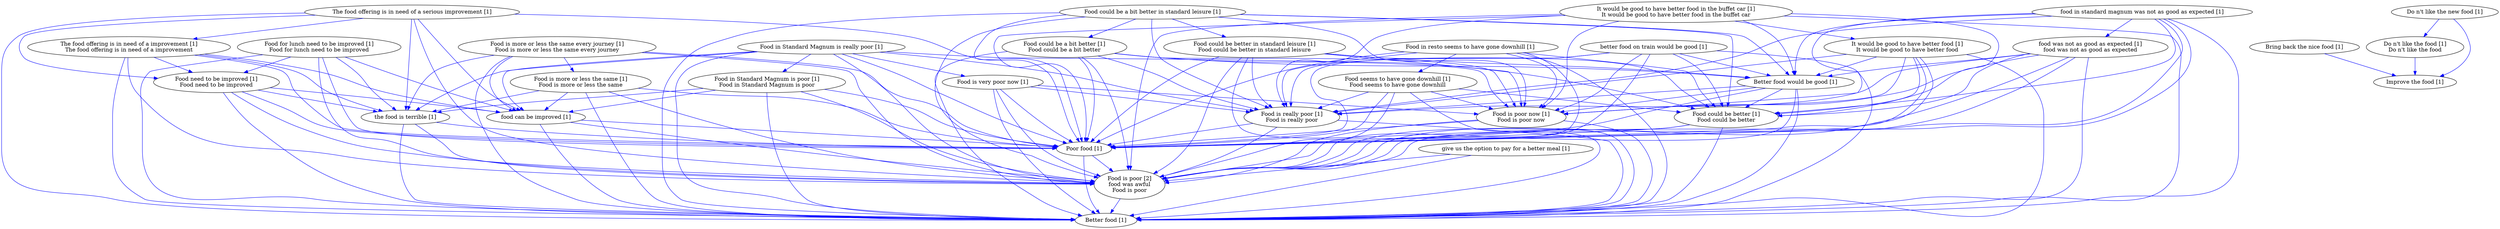 digraph collapsedGraph {
"Food is poor [2]\nfood was awful\nFood is poor""Better food [1]""Better food would be good [1]""Bring back the nice food [1]""Do n't like the new food [1]""Do n't like the food [1]\nDo n't like the food""Food could be a bit better in standard leisure [1]""Food could be better in standard leisure [1]\nFood could be better in standard leisure""Food could be better [1]\nFood could be better""Food could be a bit better [1]\nFood could be a bit better""Food for lunch need to be improved [1]\nFood for lunch need to be improved""Food need to be improved [1]\nFood need to be improved""Food in Standard Magnum is really poor [1]""Food in Standard Magnum is poor [1]\nFood in Standard Magnum is poor""Food is really poor [1]\nFood is really poor""Food in resto seems to have gone downhill [1]""Food seems to have gone downhill [1]\nFood seems to have gone downhill""Food is more or less the same every journey [1]\nFood is more or less the same every journey""Food is more or less the same [1]\nFood is more or less the same""Food is very poor now [1]""Food is poor now [1]\nFood is poor now""Improve the food [1]""It would be good to have better food in the buffet car [1]\nIt would be good to have better food in the buffet car""It would be good to have better food [1]\nIt would be good to have better food""Poor food [1]""The food offering is in need of a serious improvement [1]""The food offering is in need of a improvement [1]\nThe food offering is in need of a improvement""better food on train would be good [1]""food can be improved [1]""food in standard magnum was not as good as expected [1]""food was not as good as expected [1]\nfood was not as good as expected""give us the option to pay for a better meal [1]""the food is terrible [1]""Food is poor [2]\nfood was awful\nFood is poor" -> "Better food [1]" [color=blue]
"Food is more or less the same [1]\nFood is more or less the same" -> "the food is terrible [1]" [color=blue]
"Food could be better in standard leisure [1]\nFood could be better in standard leisure" -> "Poor food [1]" [color=blue]
"food was not as good as expected [1]\nfood was not as good as expected" -> "Food is poor [2]\nfood was awful\nFood is poor" [color=blue]
"Food could be better in standard leisure [1]\nFood could be better in standard leisure" -> "Better food [1]" [color=blue]
"food in standard magnum was not as good as expected [1]" -> "Better food [1]" [color=blue]
"food in standard magnum was not as good as expected [1]" -> "Poor food [1]" [color=blue]
"food was not as good as expected [1]\nfood was not as good as expected" -> "Food is poor now [1]\nFood is poor now" [color=blue]
"give us the option to pay for a better meal [1]" -> "Food is poor [2]\nfood was awful\nFood is poor" [color=blue]
"Food in Standard Magnum is really poor [1]" -> "Food is very poor now [1]" [color=blue]
"Food in Standard Magnum is really poor [1]" -> "Food is poor [2]\nfood was awful\nFood is poor" [color=blue]
"Food could be a bit better in standard leisure [1]" -> "Food is poor [2]\nfood was awful\nFood is poor" [color=blue]
"Food could be a bit better in standard leisure [1]" -> "Food is poor now [1]\nFood is poor now" [color=blue]
"better food on train would be good [1]" -> "Food is poor [2]\nfood was awful\nFood is poor" [color=blue]
"Food could be a bit better in standard leisure [1]" -> "Better food [1]" [color=blue]
"Food need to be improved [1]\nFood need to be improved" -> "Better food [1]" [color=blue]
"Food need to be improved [1]\nFood need to be improved" -> "Poor food [1]" [color=blue]
"Food could be a bit better in standard leisure [1]" -> "Poor food [1]" [color=blue]
"Food could be a bit better in standard leisure [1]" -> "Better food would be good [1]" [color=blue]
"Food is more or less the same [1]\nFood is more or less the same" -> "Food is poor [2]\nfood was awful\nFood is poor" [color=blue]
"Better food would be good [1]" -> "Food is poor now [1]\nFood is poor now" [color=blue]
"Food is more or less the same [1]\nFood is more or less the same" -> "food can be improved [1]" [color=blue]
"Food for lunch need to be improved [1]\nFood for lunch need to be improved" -> "food can be improved [1]" [color=blue]
"better food on train would be good [1]" -> "Food is poor now [1]\nFood is poor now" [color=blue]
"Food could be better in standard leisure [1]\nFood could be better in standard leisure" -> "Food is poor [2]\nfood was awful\nFood is poor" [color=blue]
"food was not as good as expected [1]\nfood was not as good as expected" -> "Poor food [1]" [color=blue]
"food was not as good as expected [1]\nfood was not as good as expected" -> "Better food [1]" [color=blue]
"Food is more or less the same [1]\nFood is more or less the same" -> "Poor food [1]" [color=blue]
"Food is more or less the same [1]\nFood is more or less the same" -> "Better food [1]" [color=blue]
"The food offering is in need of a serious improvement [1]" -> "the food is terrible [1]" [color=blue]
"Food seems to have gone downhill [1]\nFood seems to have gone downhill" -> "Poor food [1]" [color=blue]
"Food seems to have gone downhill [1]\nFood seems to have gone downhill" -> "Better food [1]" [color=blue]
"The food offering is in need of a serious improvement [1]" -> "Food is poor [2]\nfood was awful\nFood is poor" [color=blue]
"food can be improved [1]" -> "Poor food [1]" [color=blue]
"Food could be a bit better in standard leisure [1]" -> "Food is really poor [1]\nFood is really poor" [color=blue]
"Food is poor now [1]\nFood is poor now" -> "Better food [1]" [color=blue]
"food in standard magnum was not as good as expected [1]" -> "Food is poor now [1]\nFood is poor now" [color=blue]
"Food is poor now [1]\nFood is poor now" -> "Poor food [1]" [color=blue]
"food can be improved [1]" -> "Better food [1]" [color=blue]
"Food in Standard Magnum is poor [1]\nFood in Standard Magnum is poor" -> "Food is poor [2]\nfood was awful\nFood is poor" [color=blue]
"Food is very poor now [1]" -> "Food is poor [2]\nfood was awful\nFood is poor" [color=blue]
"Food is poor now [1]\nFood is poor now" -> "Food is poor [2]\nfood was awful\nFood is poor" [color=blue]
"Food in Standard Magnum is poor [1]\nFood in Standard Magnum is poor" -> "the food is terrible [1]" [color=blue]
"food was not as good as expected [1]\nfood was not as good as expected" -> "Food is really poor [1]\nFood is really poor" [color=blue]
"It would be good to have better food in the buffet car [1]\nIt would be good to have better food in the buffet car" -> "Food could be better [1]\nFood could be better" [color=blue]
"Food could be a bit better [1]\nFood could be a bit better" -> "Food is poor [2]\nfood was awful\nFood is poor" [color=blue]
"Food for lunch need to be improved [1]\nFood for lunch need to be improved" -> "Poor food [1]" [color=blue]
"Food for lunch need to be improved [1]\nFood for lunch need to be improved" -> "Better food [1]" [color=blue]
"Food is more or less the same every journey [1]\nFood is more or less the same every journey" -> "Poor food [1]" [color=blue]
"It would be good to have better food in the buffet car [1]\nIt would be good to have better food in the buffet car" -> "Food is really poor [1]\nFood is really poor" [color=blue]
"Better food would be good [1]" -> "Better food [1]" [color=blue]
"Better food would be good [1]" -> "Poor food [1]" [color=blue]
"Food is more or less the same every journey [1]\nFood is more or less the same every journey" -> "Better food [1]" [color=blue]
"Food is more or less the same every journey [1]\nFood is more or less the same every journey" -> "food can be improved [1]" [color=blue]
"Food in resto seems to have gone downhill [1]" -> "Food is poor [2]\nfood was awful\nFood is poor" [color=blue]
"better food on train would be good [1]" -> "Better food [1]" [color=blue]
"food was not as good as expected [1]\nfood was not as good as expected" -> "Food could be better [1]\nFood could be better" [color=blue]
"The food offering is in need of a serious improvement [1]" -> "food can be improved [1]" [color=blue]
"better food on train would be good [1]" -> "Poor food [1]" [color=blue]
"Food seems to have gone downhill [1]\nFood seems to have gone downhill" -> "Food is really poor [1]\nFood is really poor" [color=blue]
"The food offering is in need of a improvement [1]\nThe food offering is in need of a improvement" -> "food can be improved [1]" [color=blue]
"give us the option to pay for a better meal [1]" -> "Better food [1]" [color=blue]
"Food is very poor now [1]" -> "Poor food [1]" [color=blue]
"Food in resto seems to have gone downhill [1]" -> "Food is poor now [1]\nFood is poor now" [color=blue]
"Food is very poor now [1]" -> "Better food [1]" [color=blue]
"Food need to be improved [1]\nFood need to be improved" -> "food can be improved [1]" [color=blue]
"food was not as good as expected [1]\nfood was not as good as expected" -> "Better food would be good [1]" [color=blue]
"The food offering is in need of a improvement [1]\nThe food offering is in need of a improvement" -> "Food is poor [2]\nfood was awful\nFood is poor" [color=blue]
"Food need to be improved [1]\nFood need to be improved" -> "Food is poor [2]\nfood was awful\nFood is poor" [color=blue]
"It would be good to have better food in the buffet car [1]\nIt would be good to have better food in the buffet car" -> "Better food [1]" [color=blue]
"food in standard magnum was not as good as expected [1]" -> "Food could be better [1]\nFood could be better" [color=blue]
"food in standard magnum was not as good as expected [1]" -> "Better food would be good [1]" [color=blue]
"the food is terrible [1]" -> "Better food [1]" [color=blue]
"food in standard magnum was not as good as expected [1]" -> "Food is really poor [1]\nFood is really poor" [color=blue]
"the food is terrible [1]" -> "Poor food [1]" [color=blue]
"food in standard magnum was not as good as expected [1]" -> "Food is poor [2]\nfood was awful\nFood is poor" [color=blue]
"Better food would be good [1]" -> "Food could be better [1]\nFood could be better" [color=blue]
"Food could be better in standard leisure [1]\nFood could be better in standard leisure" -> "Food is really poor [1]\nFood is really poor" [color=blue]
"It would be good to have better food in the buffet car [1]\nIt would be good to have better food in the buffet car" -> "Poor food [1]" [color=blue]
"Better food would be good [1]" -> "Food is really poor [1]\nFood is really poor" [color=blue]
"better food on train would be good [1]" -> "Food is really poor [1]\nFood is really poor" [color=blue]
"The food offering is in need of a serious improvement [1]" -> "Better food [1]" [color=blue]
"The food offering is in need of a serious improvement [1]" -> "Poor food [1]" [color=blue]
"Food seems to have gone downhill [1]\nFood seems to have gone downhill" -> "Food could be better [1]\nFood could be better" [color=blue]
"The food offering is in need of a serious improvement [1]" -> "Food need to be improved [1]\nFood need to be improved" [color=blue]
"better food on train would be good [1]" -> "Food could be better [1]\nFood could be better" [color=blue]
"Food in resto seems to have gone downhill [1]" -> "Poor food [1]" [color=blue]
"Food in resto seems to have gone downhill [1]" -> "Better food [1]" [color=blue]
"Food could be a bit better [1]\nFood could be a bit better" -> "Better food [1]" [color=blue]
"Food could be a bit better [1]\nFood could be a bit better" -> "Poor food [1]" [color=blue]
"Food could be better in standard leisure [1]\nFood could be better in standard leisure" -> "Better food would be good [1]" [color=blue]
"The food offering is in need of a improvement [1]\nThe food offering is in need of a improvement" -> "the food is terrible [1]" [color=blue]
"Food in Standard Magnum is poor [1]\nFood in Standard Magnum is poor" -> "food can be improved [1]" [color=blue]
"Food is really poor [1]\nFood is really poor" -> "Better food [1]" [color=blue]
"Food is really poor [1]\nFood is really poor" -> "Poor food [1]" [color=blue]
"It would be good to have better food [1]\nIt would be good to have better food" -> "Food is really poor [1]\nFood is really poor" [color=blue]
"It would be good to have better food [1]\nIt would be good to have better food" -> "Food could be better [1]\nFood could be better" [color=blue]
"Bring back the nice food [1]" -> "Improve the food [1]" [color=blue]
"the food is terrible [1]" -> "Food is poor [2]\nfood was awful\nFood is poor" [color=blue]
"Food for lunch need to be improved [1]\nFood for lunch need to be improved" -> "the food is terrible [1]" [color=blue]
"Food in resto seems to have gone downhill [1]" -> "Food could be better [1]\nFood could be better" [color=blue]
"Food in resto seems to have gone downhill [1]" -> "Food is really poor [1]\nFood is really poor" [color=blue]
"Food for lunch need to be improved [1]\nFood for lunch need to be improved" -> "Food is poor [2]\nfood was awful\nFood is poor" [color=blue]
"Food is really poor [1]\nFood is really poor" -> "Food is poor [2]\nfood was awful\nFood is poor" [color=blue]
"Food could be a bit better [1]\nFood could be a bit better" -> "Food is really poor [1]\nFood is really poor" [color=blue]
"Food seems to have gone downhill [1]\nFood seems to have gone downhill" -> "Food is poor [2]\nfood was awful\nFood is poor" [color=blue]
"Food in Standard Magnum is poor [1]\nFood in Standard Magnum is poor" -> "Better food [1]" [color=blue]
"Food in Standard Magnum is poor [1]\nFood in Standard Magnum is poor" -> "Poor food [1]" [color=blue]
"Food is more or less the same every journey [1]\nFood is more or less the same every journey" -> "Food is poor [2]\nfood was awful\nFood is poor" [color=blue]
"Food is more or less the same every journey [1]\nFood is more or less the same every journey" -> "the food is terrible [1]" [color=blue]
"It would be good to have better food [1]\nIt would be good to have better food" -> "Food is poor [2]\nfood was awful\nFood is poor" [color=blue]
"Food is very poor now [1]" -> "Food is really poor [1]\nFood is really poor" [color=blue]
"Better food would be good [1]" -> "Food is poor [2]\nfood was awful\nFood is poor" [color=blue]
"It would be good to have better food [1]\nIt would be good to have better food" -> "Food is poor now [1]\nFood is poor now" [color=blue]
"The food offering is in need of a improvement [1]\nThe food offering is in need of a improvement" -> "Poor food [1]" [color=blue]
"The food offering is in need of a improvement [1]\nThe food offering is in need of a improvement" -> "Better food [1]" [color=blue]
"It would be good to have better food [1]\nIt would be good to have better food" -> "Better food would be good [1]" [color=blue]
"The food offering is in need of a improvement [1]\nThe food offering is in need of a improvement" -> "Food need to be improved [1]\nFood need to be improved" [color=blue]
"food can be improved [1]" -> "Food is poor [2]\nfood was awful\nFood is poor" [color=blue]
"Food could be better [1]\nFood could be better" -> "Better food [1]" [color=blue]
"Food could be better [1]\nFood could be better" -> "Poor food [1]" [color=blue]
"Food could be better in standard leisure [1]\nFood could be better in standard leisure" -> "Food is poor now [1]\nFood is poor now" [color=blue]
"Do n't like the food [1]\nDo n't like the food" -> "Improve the food [1]" [color=blue]
"Food seems to have gone downhill [1]\nFood seems to have gone downhill" -> "Food is poor now [1]\nFood is poor now" [color=blue]
"Food need to be improved [1]\nFood need to be improved" -> "the food is terrible [1]" [color=blue]
"It would be good to have better food in the buffet car [1]\nIt would be good to have better food in the buffet car" -> "Food is poor [2]\nfood was awful\nFood is poor" [color=blue]
"It would be good to have better food in the buffet car [1]\nIt would be good to have better food in the buffet car" -> "Food is poor now [1]\nFood is poor now" [color=blue]
"Food could be better [1]\nFood could be better" -> "Food is poor [2]\nfood was awful\nFood is poor" [color=blue]
"It would be good to have better food in the buffet car [1]\nIt would be good to have better food in the buffet car" -> "Better food would be good [1]" [color=blue]
"Do n't like the new food [1]" -> "Improve the food [1]" [color=blue]
"Food could be a bit better [1]\nFood could be a bit better" -> "Better food would be good [1]" [color=blue]
"It would be good to have better food [1]\nIt would be good to have better food" -> "Better food [1]" [color=blue]
"Food could be a bit better [1]\nFood could be a bit better" -> "Food is poor now [1]\nFood is poor now" [color=blue]
"It would be good to have better food [1]\nIt would be good to have better food" -> "Poor food [1]" [color=blue]
"Food in Standard Magnum is really poor [1]" -> "Poor food [1]" [color=blue]
"Food in Standard Magnum is really poor [1]" -> "Better food [1]" [color=blue]
"Food in Standard Magnum is really poor [1]" -> "Food is poor now [1]\nFood is poor now" [color=blue]
"Do n't like the new food [1]" -> "Do n't like the food [1]\nDo n't like the food" [color=blue]
"Food could be a bit better in standard leisure [1]" -> "Food could be better in standard leisure [1]\nFood could be better in standard leisure" [color=blue]
"Food could be better in standard leisure [1]\nFood could be better in standard leisure" -> "Food could be better [1]\nFood could be better" [color=blue]
"Food could be a bit better in standard leisure [1]" -> "Food could be a bit better [1]\nFood could be a bit better" [color=blue]
"Food could be a bit better [1]\nFood could be a bit better" -> "Food could be better [1]\nFood could be better" [color=blue]
"Food could be a bit better in standard leisure [1]" -> "Food could be better [1]\nFood could be better" [color=blue]
"Food for lunch need to be improved [1]\nFood for lunch need to be improved" -> "Food need to be improved [1]\nFood need to be improved" [color=blue]
"Food in Standard Magnum is really poor [1]" -> "Food in Standard Magnum is poor [1]\nFood in Standard Magnum is poor" [color=blue]
"Food in Standard Magnum is really poor [1]" -> "Food is really poor [1]\nFood is really poor" [color=blue]
"Food in resto seems to have gone downhill [1]" -> "Food seems to have gone downhill [1]\nFood seems to have gone downhill" [color=blue]
"Food is more or less the same every journey [1]\nFood is more or less the same every journey" -> "Food is more or less the same [1]\nFood is more or less the same" [color=blue]
"Food is very poor now [1]" -> "Food is poor now [1]\nFood is poor now" [color=blue]
"It would be good to have better food in the buffet car [1]\nIt would be good to have better food in the buffet car" -> "It would be good to have better food [1]\nIt would be good to have better food" [color=blue]
"The food offering is in need of a serious improvement [1]" -> "The food offering is in need of a improvement [1]\nThe food offering is in need of a improvement" [color=blue]
"better food on train would be good [1]" -> "Better food would be good [1]" [color=blue]
"food in standard magnum was not as good as expected [1]" -> "food was not as good as expected [1]\nfood was not as good as expected" [color=blue]
"Food in Standard Magnum is really poor [1]" -> "food can be improved [1]" [color=blue]
"Food in Standard Magnum is really poor [1]" -> "the food is terrible [1]" [color=blue]
"Poor food [1]" -> "Better food [1]" [color=blue]
"Poor food [1]" -> "Food is poor [2]\nfood was awful\nFood is poor" [color=blue]
}